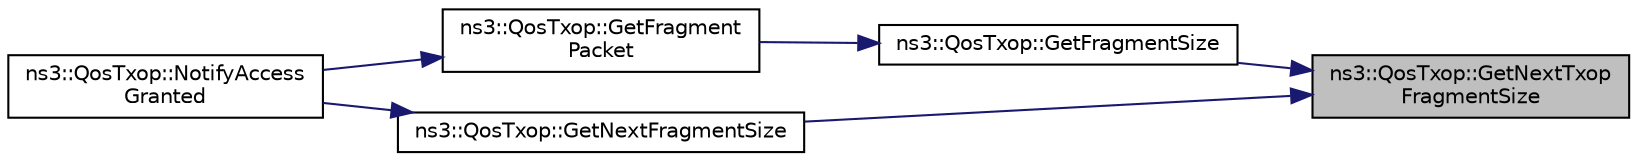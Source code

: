 digraph "ns3::QosTxop::GetNextTxopFragmentSize"
{
 // LATEX_PDF_SIZE
  edge [fontname="Helvetica",fontsize="10",labelfontname="Helvetica",labelfontsize="10"];
  node [fontname="Helvetica",fontsize="10",shape=record];
  rankdir="RL";
  Node1 [label="ns3::QosTxop::GetNextTxop\lFragmentSize",height=0.2,width=0.4,color="black", fillcolor="grey75", style="filled", fontcolor="black",tooltip="Calculate the size of the next TXOP fragment."];
  Node1 -> Node2 [dir="back",color="midnightblue",fontsize="10",style="solid",fontname="Helvetica"];
  Node2 [label="ns3::QosTxop::GetFragmentSize",height=0.2,width=0.4,color="black", fillcolor="white", style="filled",URL="$classns3_1_1_qos_txop.html#af184e0bbc66688c768a3065980d9f7c0",tooltip="Calculate the size of the current fragment."];
  Node2 -> Node3 [dir="back",color="midnightblue",fontsize="10",style="solid",fontname="Helvetica"];
  Node3 [label="ns3::QosTxop::GetFragment\lPacket",height=0.2,width=0.4,color="black", fillcolor="white", style="filled",URL="$classns3_1_1_qos_txop.html#a9caedc29be5c5e59ac81b13322dde598",tooltip="Get the next fragment from the packet with appropriate Wifi header for the fragment."];
  Node3 -> Node4 [dir="back",color="midnightblue",fontsize="10",style="solid",fontname="Helvetica"];
  Node4 [label="ns3::QosTxop::NotifyAccess\lGranted",height=0.2,width=0.4,color="black", fillcolor="white", style="filled",URL="$classns3_1_1_qos_txop.html#a0d5a35b715d1c8415d5d95a5f0b2814c",tooltip="Notify the Txop that access has been granted."];
  Node1 -> Node5 [dir="back",color="midnightblue",fontsize="10",style="solid",fontname="Helvetica"];
  Node5 [label="ns3::QosTxop::GetNextFragmentSize",height=0.2,width=0.4,color="black", fillcolor="white", style="filled",URL="$classns3_1_1_qos_txop.html#a355a5b9748e510a439eb602d5871f66e",tooltip="Calculate the size of the next fragment."];
  Node5 -> Node4 [dir="back",color="midnightblue",fontsize="10",style="solid",fontname="Helvetica"];
}
